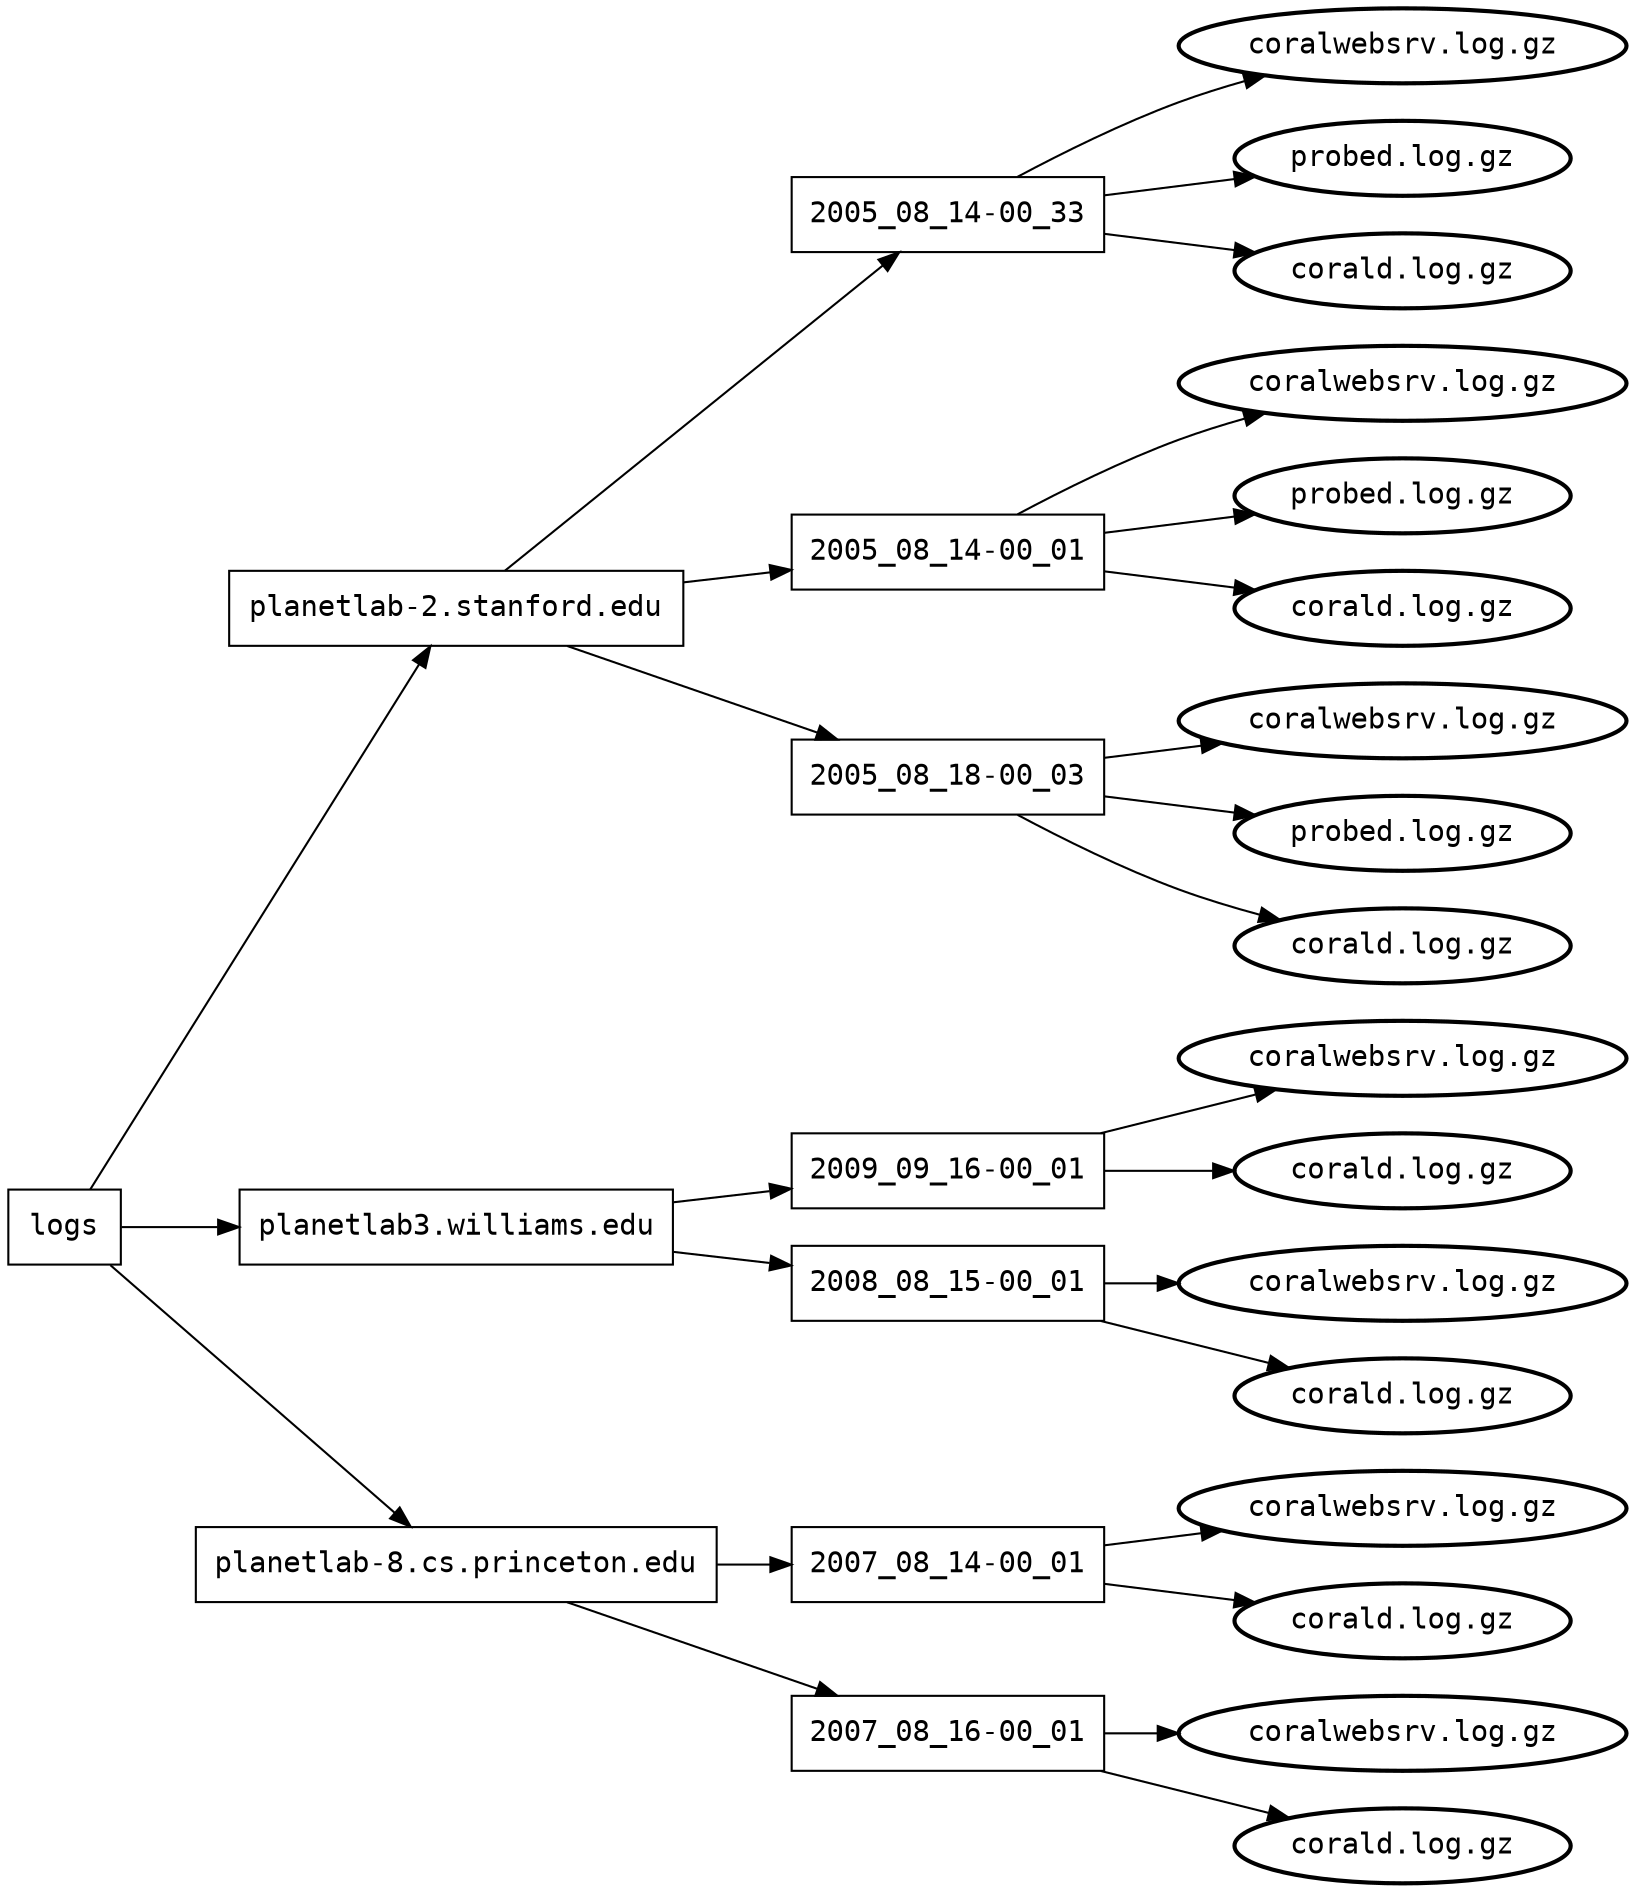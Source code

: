 digraph {
	graph [ordering=out, rankdir=LR];
	node [label="\N"];
	graph [bb="0,0,742,900"];
	0 [label=logs, fontname=Courier, shape=box, pos="27,315", width="0.75", height="0.50"];
	1 [label="planetlab-2.stanford.edu", fontname=Courier, shape=box, pos="216,585", width="3.03", height="0.50"];
	2 [label="2005_08_14-00_33", fontname=Courier, shape=box, pos="453,801", width="2.08", height="0.50"];
	3 [label="coralwebsrv.log.gz", fontname=Courier, penwidth=2, pos="653,882", width="2.44", height="0.50"];
	4 [label="probed.log.gz", fontname=Courier, penwidth=2, pos="653,828", width="1.86", height="0.50"];
	5 [label="corald.log.gz", fontname=Courier, penwidth=2, pos="653,774", width="1.86", height="0.50"];
	6 [label="2005_08_14-00_01", fontname=Courier, shape=box, pos="453,639", width="2.08", height="0.50"];
	7 [label="coralwebsrv.log.gz", fontname=Courier, penwidth=2, pos="653,720", width="2.44", height="0.50"];
	8 [label="probed.log.gz", fontname=Courier, penwidth=2, pos="653,666", width="1.86", height="0.50"];
	9 [label="corald.log.gz", fontname=Courier, penwidth=2, pos="653,612", width="1.86", height="0.50"];
	10 [label="2005_08_18-00_03", fontname=Courier, shape=box, pos="453,531", width="2.08", height="0.50"];
	11 [label="coralwebsrv.log.gz", fontname=Courier, penwidth=2, pos="653,558", width="2.44", height="0.50"];
	12 [label="probed.log.gz", fontname=Courier, penwidth=2, pos="653,504", width="1.86", height="0.50"];
	13 [label="corald.log.gz", fontname=Courier, penwidth=2, pos="653,450", width="1.86", height="0.50"];
	14 [label="planetlab3.williams.edu", fontname=Courier, shape=box, pos="216,315", width="2.89", height="0.50"];
	15 [label="2009_09_16-00_01", fontname=Courier, shape=box, pos="453,342", width="2.08", height="0.50"];
	16 [label="coralwebsrv.log.gz", fontname=Courier, penwidth=2, pos="653,396", width="2.44", height="0.50"];
	17 [label="corald.log.gz", fontname=Courier, penwidth=2, pos="653,342", width="1.86", height="0.50"];
	18 [label="2008_08_15-00_01", fontname=Courier, shape=box, pos="453,288", width="2.08", height="0.50"];
	19 [label="coralwebsrv.log.gz", fontname=Courier, penwidth=2, pos="653,288", width="2.44", height="0.50"];
	20 [label="corald.log.gz", fontname=Courier, penwidth=2, pos="653,234", width="1.86", height="0.50"];
	21 [label="planetlab-8.cs.princeton.edu", fontname=Courier, shape=box, pos="216,153", width="3.47", height="0.50"];
	22 [label="2007_08_14-00_01", fontname=Courier, shape=box, pos="453,153", width="2.08", height="0.50"];
	23 [label="coralwebsrv.log.gz", fontname=Courier, penwidth=2, pos="653,180", width="2.44", height="0.50"];
	24 [label="corald.log.gz", fontname=Courier, penwidth=2, pos="653,126", width="1.86", height="0.50"];
	25 [label="2007_08_16-00_01", fontname=Courier, shape=box, pos="453,72", width="2.08", height="0.50"];
	26 [label="coralwebsrv.log.gz", fontname=Courier, penwidth=2, pos="653,72", width="2.44", height="0.50"];
	27 [label="corald.log.gz", fontname=Courier, penwidth=2, pos="653,18", width="1.86", height="0.50"];
	0 -> 1 [pos="e,203,567 40,333 72,380 159,504 197,559"];
	0 -> 14 [pos="e,111,315 54,315 67,315 83,315 101,315"];
	0 -> 21 [pos="e,195,171 48,297 83,267 149,210 187,178"];
	1 -> 2 [pos="e,433,783 236,603 279,642 377,732 425,776"];
	1 -> 6 [pos="e,378,622 295,603 319,608 344,614 368,620"];
	1 -> 10 [pos="e,378,548 295,567 319,562 344,556 368,550"];
	2 -> 3 [pos="e,601,867 487,819 509,830 538,844 564,855 573,859 582,862 591,864"];
	2 -> 4 [pos="e,593,820 528,811 546,814 565,816 583,819"];
	2 -> 5 [pos="e,593,782 528,791 546,788 565,786 583,783"];
	6 -> 7 [pos="e,601,705 487,657 509,668 538,682 564,693 573,697 582,700 591,702"];
	6 -> 8 [pos="e,593,658 528,649 546,652 565,654 583,657"];
	6 -> 9 [pos="e,593,620 528,629 546,626 565,624 583,621"];
	10 -> 11 [pos="e,579,548 528,541 542,543 555,545 569,547"];
	10 -> 12 [pos="e,593,512 528,521 546,518 565,516 583,513"];
	10 -> 13 [pos="e,605,463 487,513 509,502 538,487 564,477 574,473 584,469 595,466"];
	14 -> 15 [pos="e,378,333 321,327 336,329 353,330 368,332"];
	14 -> 18 [pos="e,378,297 321,303 336,301 353,300 368,298"];
	15 -> 16 [pos="e,599,382 520,360 543,366 567,373 589,379"];
	15 -> 17 [pos="e,585,342 528,342 543,342 560,342 575,342"];
	18 -> 19 [pos="e,564,288 528,288 537,288 545,288 554,288"];
	18 -> 20 [pos="e,605,247 520,270 544,263 572,256 595,250"];
	21 -> 22 [pos="e,378,153 342,153 351,153 359,153 368,153"];
	21 -> 25 [pos="e,400,90 269,135 305,123 352,106 390,93"];
	22 -> 23 [pos="e,579,170 528,163 542,165 555,167 569,169"];
	22 -> 24 [pos="e,593,134 528,143 546,140 565,138 583,135"];
	25 -> 26 [pos="e,564,72 528,72 537,72 545,72 554,72"];
	25 -> 27 [pos="e,605,31 520,54 544,47 572,40 595,34"];
}
